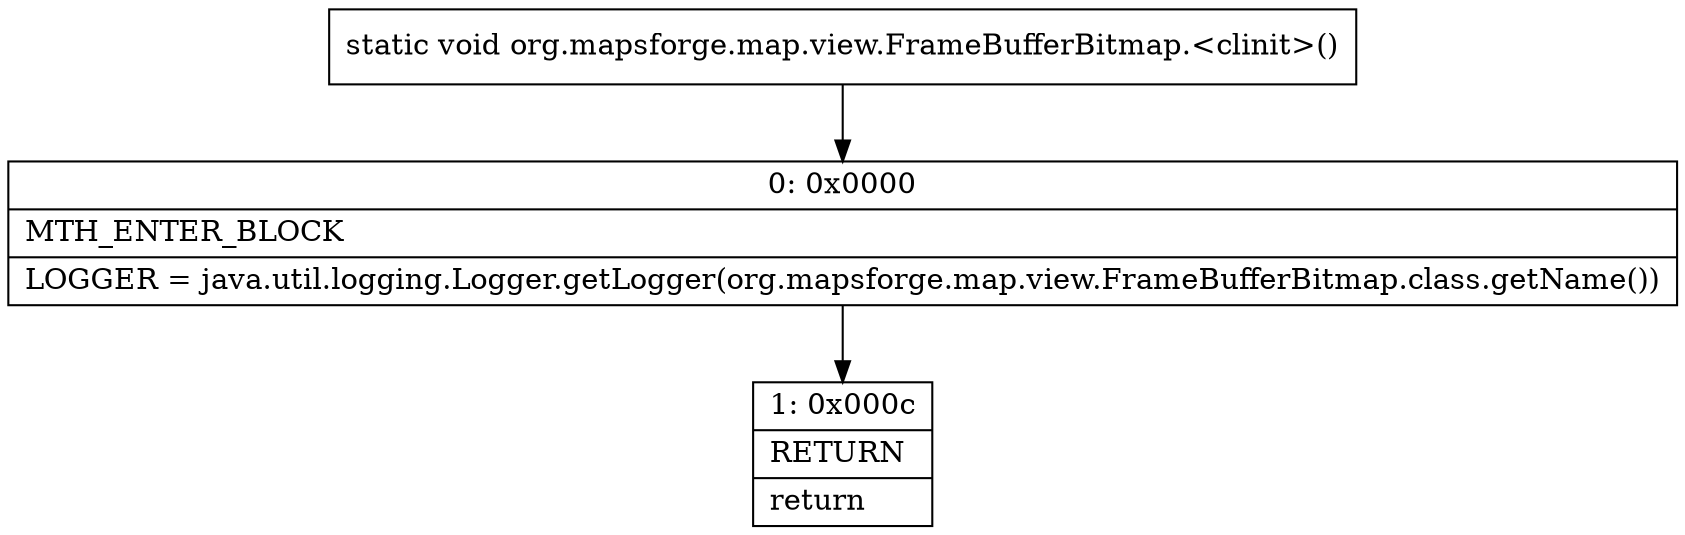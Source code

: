 digraph "CFG fororg.mapsforge.map.view.FrameBufferBitmap.\<clinit\>()V" {
Node_0 [shape=record,label="{0\:\ 0x0000|MTH_ENTER_BLOCK\l|LOGGER = java.util.logging.Logger.getLogger(org.mapsforge.map.view.FrameBufferBitmap.class.getName())\l}"];
Node_1 [shape=record,label="{1\:\ 0x000c|RETURN\l|return\l}"];
MethodNode[shape=record,label="{static void org.mapsforge.map.view.FrameBufferBitmap.\<clinit\>() }"];
MethodNode -> Node_0;
Node_0 -> Node_1;
}

